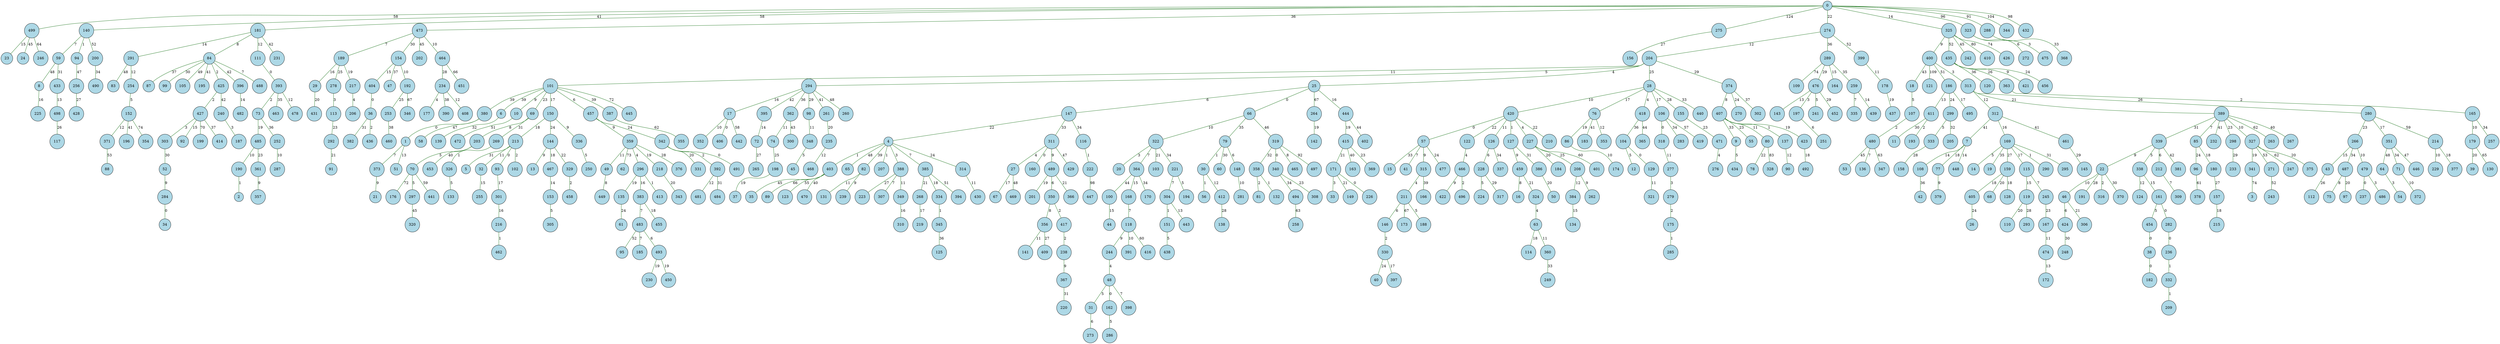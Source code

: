 graph SingleSource {
  node [shape=circle, style=filled, fillcolor=lightblue];
  edge [color=darkgreen];
  380 -- 1 [label="0"];
  190 -- 2 [label="1"];
  341 -- 3 [label="74"];
  147 -- 4 [label="22"];
  213 -- 5 [label="31"];
  101 -- 6 [label="39"];
  312 -- 7 [label="41"];
  59 -- 8 [label="48"];
  407 -- 9 [label="33"];
  101 -- 10 [label="9"];
  411 -- 11 [label="30"];
  104 -- 12 [label="5"];
  144 -- 13 [label="9"];
  169 -- 14 [label="5"];
  57 -- 15 [label="33"];
  459 -- 16 [label="8"];
  294 -- 17 [label="16"];
  400 -- 18 [label="43"];
  169 -- 19 [label="35"];
  322 -- 20 [label="3"];
  373 -- 21 [label="9"];
  339 -- 22 [label="9"];
  499 -- 23 [label="15"];
  499 -- 24 [label="45"];
  204 -- 25 [label="4"];
  405 -- 26 [label="24"];
  311 -- 27 [label="4"];
  204 -- 28 [label="25"];
  189 -- 29 [label="16"];
  79 -- 30 [label="1"];
  48 -- 31 [label="5"];
  213 -- 32 [label="11"];
  171 -- 33 [label="3"];
  284 -- 34 [label="0"];
  403 -- 35 [label="45"];
  404 -- 36 [label="0"];
  198 -- 37 [label="19"];
  454 -- 38 [label="0"];
  179 -- 39 [label="20"];
  330 -- 40 [label="24"];
  57 -- 41 [label="7"];
  108 -- 42 [label="36"];
  266 -- 43 [label="15"];
  100 -- 44 [label="15"];
  348 -- 45 [label="5"];
  22 -- 46 [label="10"];
  154 -- 47 [label="37"];
  244 -- 48 [label="4"];
  359 -- 49 [label="11"];
  386 -- 50 [label="20"];
  1 -- 51 [label="13"];
  303 -- 52 [label="30"];
  480 -- 53 [label="45"];
  64 -- 54 [label="3"];
  407 -- 55 [label="23"];
  30 -- 56 [label="1"];
  420 -- 57 [label="0"];
  380 -- 58 [label="47"];
  140 -- 59 [label="7"];
  79 -- 60 [label="30"];
  135 -- 61 [label="24"];
  359 -- 62 [label="73"];
  324 -- 63 [label="4"];
  351 -- 64 [label="48"];
  4 -- 65 [label="48"];
  25 -- 66 [label="0"];
  27 -- 67 [label="17"];
  159 -- 68 [label="20"];
  101 -- 69 [label="23"];
  203 -- 70 [label="5"];
  351 -- 71 [label="34"];
  395 -- 72 [label="14"];
  393 -- 73 [label="2"];
  362 -- 74 [label="11"];
  487 -- 75 [label="8"];
  28 -- 76 [label="17"];
  7 -- 77 [label="18"];
  80 -- 78 [label="22"];
  66 -- 79 [label="35"];
  407 -- 80 [label="11"];
  358 -- 81 [label="2"];
  4 -- 82 [label="39"];
  291 -- 83 [label="48"];
  181 -- 84 [label="8"];
  389 -- 85 [label="7"];
  76 -- 86 [label="19"];
  84 -- 87 [label="37"];
  371 -- 88 [label="53"];
  403 -- 89 [label="66"];
  137 -- 90 [label="12"];
  292 -- 91 [label="21"];
  427 -- 92 [label="15"];
  213 -- 93 [label="0"];
  140 -- 94 [label="1"];
  483 -- 95 [label="52"];
  85 -- 96 [label="24"];
  487 -- 97 [label="20"];
  294 -- 98 [label="29"];
  84 -- 99 [label="30"];
  364 -- 100 [label="44"];
  204 -- 101 [label="11"];
  213 -- 102 [label="2"];
  322 -- 103 [label="21"];
  418 -- 104 [label="36"];
  84 -- 105 [label="49"];
  28 -- 106 [label="17"];
  18 -- 107 [label="5"];
  7 -- 108 [label="14"];
  289 -- 109 [label="74"];
  119 -- 110 [label="20"];
  181 -- 111 [label="12"];
  43 -- 112 [label="26"];
  278 -- 113 [label="3"];
  63 -- 114 [label="18"];
  169 -- 115 [label="17"];
  147 -- 116 [label="34"];
  498 -- 117 [label="26"];
  168 -- 118 [label="7"];
  115 -- 119 [label="15"];
  435 -- 120 [label="36"];
  400 -- 121 [label="109"];
  420 -- 122 [label="22"];
  403 -- 123 [label="55"];
  338 -- 124 [label="12"];
  345 -- 125 [label="36"];
  420 -- 126 [label="11"];
  420 -- 127 [label="1"];
  159 -- 128 [label="18"];
  104 -- 129 [label="0"];
  179 -- 130 [label="65"];
  82 -- 131 [label="11"];
  358 -- 132 [label="1"];
  326 -- 133 [label="5"];
  384 -- 134 [label="15"];
  296 -- 135 [label="19"];
  480 -- 136 [label="7"];
  407 -- 137 [label="1"];
  412 -- 138 [label="28"];
  6 -- 139 [label="32"];
  0 -- 140 [label="41"];
  356 -- 141 [label="11"];
  264 -- 142 [label="19"];
  476 -- 143 [label="13"];
  150 -- 144 [label="24"];
  461 -- 145 [label="29"];
  211 -- 146 [label="6"];
  25 -- 147 [label="6"];
  79 -- 148 [label="6"];
  171 -- 149 [label="21"];
  101 -- 150 [label="17"];
  304 -- 151 [label="1"];
  254 -- 152 [label="5"];
  467 -- 153 [label="14"];
  473 -- 154 [label="30"];
  28 -- 155 [label="28"];
  275 -- 156 [label="27"];
  180 -- 157 [label="27"];
  333 -- 158 [label="28"];
  169 -- 159 [label="27"];
  311 -- 160 [label="0"];
  338 -- 161 [label="15"];
  48 -- 162 [label="0"];
  415 -- 163 [label="40"];
  289 -- 164 [label="15"];
  363 -- 165 [label="2"];
  315 -- 166 [label="39"];
  245 -- 167 [label="23"];
  364 -- 168 [label="15"];
  312 -- 169 [label="16"];
  364 -- 170 [label="34"];
  415 -- 171 [label="21"];
  474 -- 172 [label="13"];
  211 -- 173 [label="67"];
  86 -- 174 [label="10"];
  279 -- 175 [label="2"];
  70 -- 176 [label="72"];
  234 -- 177 [label="4"];
  399 -- 178 [label="11"];
  165 -- 179 [label="10"];
  85 -- 180 [label="18"];
  0 -- 181 [label="58"];
  38 -- 182 [label="0"];
  76 -- 183 [label="41"];
  227 -- 184 [label="20"];
  483 -- 185 [label="7"];
  400 -- 186 [label="51"];
  240 -- 187 [label="3"];
  211 -- 188 [label="5"];
  473 -- 189 [label="7"];
  485 -- 190 [label="10"];
  22 -- 191 [label="28"];
  154 -- 192 [label="10"];
  411 -- 193 [label="2"];
  221 -- 194 [label="5"];
  84 -- 195 [label="41"];
  152 -- 196 [label="41"];
  476 -- 197 [label="3"];
  74 -- 198 [label="25"];
  427 -- 199 [label="70"];
  140 -- 200 [label="52"];
  489 -- 201 [label="19"];
  473 -- 202 [label="45"];
  69 -- 203 [label="8"];
  274 -- 204 [label="12"];
  299 -- 205 [label="32"];
  217 -- 206 [label="4"];
  4 -- 207 [label="1"];
  227 -- 208 [label="25"];
  332 -- 209 [label="1"];
  420 -- 210 [label="22"];
  315 -- 211 [label="4"];
  339 -- 212 [label="6"];
  150 -- 213 [label="18"];
  280 -- 214 [label="59"];
  157 -- 215 [label="18"];
  301 -- 216 [label="16"];
  189 -- 217 [label="19"];
  359 -- 218 [label="19"];
  268 -- 219 [label="17"];
  367 -- 220 [label="31"];
  322 -- 221 [label="34"];
  116 -- 222 [label="1"];
  388 -- 223 [label="27"];
  228 -- 224 [label="5"];
  8 -- 225 [label="16"];
  171 -- 226 [label="0"];
  420 -- 227 [label="4"];
  126 -- 228 [label="6"];
  214 -- 229 [label="10"];
  493 -- 230 [label="19"];
  181 -- 231 [label="42"];
  389 -- 232 [label="41"];
  298 -- 233 [label="29"];
  464 -- 234 [label="28"];
  261 -- 235 [label="20"];
  282 -- 236 [label="0"];
  479 -- 237 [label="0"];
  417 -- 238 [label="2"];
  82 -- 239 [label="9"];
  425 -- 240 [label="42"];
  476 -- 241 [label="5"];
  325 -- 242 [label="45"];
  271 -- 243 [label="52"];
  118 -- 244 [label="9"];
  115 -- 245 [label="7"];
  499 -- 246 [label="64"];
  327 -- 247 [label="62"];
  424 -- 248 [label="30"];
  360 -- 249 [label="33"];
  336 -- 250 [label="5"];
  197 -- 251 [label="6"];
  73 -- 252 [label="36"];
  192 -- 253 [label="25"];
  291 -- 254 [label="12"];
  32 -- 255 [label="15"];
  94 -- 256 [label="47"];
  165 -- 257 [label="34"];
  494 -- 258 [label="63"];
  289 -- 259 [label="35"];
  294 -- 260 [label="48"];
  294 -- 261 [label="41"];
  208 -- 262 [label="9"];
  389 -- 263 [label="62"];
  25 -- 264 [label="67"];
  72 -- 265 [label="27"];
  280 -- 266 [label="23"];
  389 -- 267 [label="40"];
  385 -- 268 [label="21"];
  69 -- 269 [label="31"];
  374 -- 270 [label="24"];
  327 -- 271 [label="53"];
  323 -- 272 [label="6"];
  31 -- 273 [label="6"];
  0 -- 274 [label="22"];
  0 -- 275 [label="124"];
  471 -- 276 [label="4"];
  318 -- 277 [label="11"];
  189 -- 278 [label="25"];
  277 -- 279 [label="3"];
  313 -- 280 [label="26"];
  148 -- 281 [label="10"];
  161 -- 282 [label="0"];
  106 -- 283 [label="34"];
  52 -- 284 [label="9"];
  175 -- 285 [label="1"];
  162 -- 286 [label="5"];
  252 -- 287 [label="10"];
  0 -- 288 [label="91"];
  274 -- 289 [label="36"];
  169 -- 290 [label="1"];
  181 -- 291 [label="14"];
  113 -- 292 [label="23"];
  119 -- 293 [label="28"];
  204 -- 294 [label="5"];
  169 -- 295 [label="31"];
  359 -- 296 [label="4"];
  70 -- 297 [label="5"];
  389 -- 298 [label="23"];
  186 -- 299 [label="24"];
  362 -- 300 [label="43"];
  93 -- 301 [label="17"];
  374 -- 302 [label="37"];
  427 -- 303 [label="3"];
  221 -- 304 [label="7"];
  153 -- 305 [label="5"];
  46 -- 306 [label="21"];
  388 -- 307 [label="7"];
  340 -- 308 [label="23"];
  212 -- 309 [label="7"];
  349 -- 310 [label="16"];
  147 -- 311 [label="33"];
  313 -- 312 [label="12"];
  400 -- 313 [label="3"];
  4 -- 314 [label="24"];
  57 -- 315 [label="9"];
  22 -- 316 [label="2"];
  228 -- 317 [label="29"];
  106 -- 318 [label="0"];
  66 -- 319 [label="46"];
  297 -- 320 [label="45"];
  129 -- 321 [label="11"];
  66 -- 322 [label="10"];
  0 -- 323 [label="96"];
  459 -- 324 [label="21"];
  0 -- 325 [label="14"];
  269 -- 326 [label="1"];
  389 -- 327 [label="10"];
  80 -- 328 [label="83"];
  144 -- 329 [label="22"];
  146 -- 330 [label="2"];
  342 -- 331 [label="20"];
  236 -- 332 [label="1"];
  299 -- 333 [label="5"];
  385 -- 334 [label="18"];
  259 -- 335 [label="7"];
  150 -- 336 [label="9"];
  126 -- 337 [label="34"];
  339 -- 338 [label="5"];
  389 -- 339 [label="31"];
  319 -- 340 [label="0"];
  327 -- 341 [label="19"];
  457 -- 342 [label="24"];
  218 -- 343 [label="20"];
  0 -- 344 [label="104"];
  334 -- 345 [label="1"];
  192 -- 346 [label="67"];
  480 -- 347 [label="63"];
  98 -- 348 [label="11"];
  388 -- 349 [label="11"];
  489 -- 350 [label="6"];
  280 -- 351 [label="17"];
  17 -- 352 [label="10"];
  76 -- 353 [label="12"];
  152 -- 354 [label="74"];
  387 -- 355 [label="62"];
  350 -- 356 [label="8"];
  361 -- 357 [label="9"];
  319 -- 358 [label="32"];
  457 -- 359 [label="9"];
  63 -- 360 [label="11"];
  485 -- 361 [label="23"];
  294 -- 362 [label="36"];
  435 -- 363 [label="26"];
  322 -- 364 [label="7"];
  418 -- 365 [label="44"];
  489 -- 366 [label="21"];
  238 -- 367 [label="9"];
  288 -- 368 [label="33"];
  415 -- 369 [label="23"];
  22 -- 370 [label="30"];
  152 -- 371 [label="12"];
  71 -- 372 [label="10"];
  1 -- 373 [label="7"];
  204 -- 374 [label="29"];
  327 -- 375 [label="20"];
  359 -- 376 [label="28"];
  214 -- 377 [label="18"];
  96 -- 378 [label="61"];
  77 -- 379 [label="9"];
  101 -- 380 [label="39"];
  339 -- 381 [label="42"];
  36 -- 382 [label="31"];
  296 -- 383 [label="16"];
  208 -- 384 [label="12"];
  4 -- 385 [label="7"];
  127 -- 386 [label="31"];
  101 -- 387 [label="39"];
  4 -- 388 [label="3"];
  313 -- 389 [label="21"];
  234 -- 390 [label="38"];
  118 -- 391 [label="10"];
  342 -- 392 [label="2"];
  111 -- 393 [label="0"];
  385 -- 394 [label="51"];
  294 -- 395 [label="42"];
  84 -- 396 [label="42"];
  330 -- 397 [label="17"];
  48 -- 398 [label="7"];
  274 -- 399 [label="52"];
  325 -- 400 [label="9"];
  227 -- 401 [label="60"];
  444 -- 402 [label="44"];
  4 -- 403 [label="1"];
  154 -- 404 [label="15"];
  159 -- 405 [label="18"];
  17 -- 406 [label="0"];
  374 -- 407 [label="8"];
  234 -- 408 [label="12"];
  356 -- 409 [label="27"];
  325 -- 410 [label="80"];
  186 -- 411 [label="13"];
  30 -- 412 [label="12"];
  296 -- 413 [label="1"];
  427 -- 414 [label="37"];
  444 -- 415 [label="19"];
  118 -- 416 [label="60"];
  350 -- 417 [label="2"];
  28 -- 418 [label="4"];
  106 -- 419 [label="57"];
  28 -- 420 [label="10"];
  435 -- 421 [label="9"];
  466 -- 422 [label="9"];
  407 -- 423 [label="19"];
  46 -- 424 [label="6"];
  84 -- 425 [label="2"];
  325 -- 426 [label="74"];
  425 -- 427 [label="2"];
  256 -- 428 [label="27"];
  311 -- 429 [label="47"];
  314 -- 430 [label="11"];
  29 -- 431 [label="20"];
  0 -- 432 [label="98"];
  59 -- 433 [label="31"];
  9 -- 434 [label="5"];
  325 -- 435 [label="52"];
  36 -- 436 [label="2"];
  178 -- 437 [label="19"];
  151 -- 438 [label="5"];
  259 -- 439 [label="14"];
  28 -- 440 [label="33"];
  70 -- 441 [label="59"];
  17 -- 442 [label="58"];
  304 -- 443 [label="13"];
  25 -- 444 [label="16"];
  101 -- 445 [label="72"];
  351 -- 446 [label="47"];
  222 -- 447 [label="98"];
  7 -- 448 [label="14"];
  49 -- 449 [label="8"];
  493 -- 450 [label="19"];
  464 -- 451 [label="66"];
  476 -- 452 [label="29"];
  203 -- 453 [label="40"];
  161 -- 454 [label="5"];
  383 -- 455 [label="18"];
  435 -- 456 [label="24"];
  101 -- 457 [label="6"];
  329 -- 458 [label="2"];
  127 -- 459 [label="9"];
  253 -- 460 [label="38"];
  312 -- 461 [label="41"];
  216 -- 462 [label="1"];
  393 -- 463 [label="35"];
  473 -- 464 [label="10"];
  319 -- 465 [label="8"];
  122 -- 466 [label="4"];
  144 -- 467 [label="18"];
  235 -- 468 [label="12"];
  27 -- 469 [label="48"];
  403 -- 470 [label="40"];
  155 -- 471 [label="23"];
  10 -- 472 [label="51"];
  0 -- 473 [label="36"];
  167 -- 474 [label="11"];
  323 -- 475 [label="3"];
  289 -- 476 [label="29"];
  57 -- 477 [label="24"];
  393 -- 478 [label="12"];
  266 -- 479 [label="10"];
  107 -- 480 [label="2"];
  392 -- 481 [label="12"];
  396 -- 482 [label="14"];
  383 -- 483 [label="7"];
  392 -- 484 [label="31"];
  73 -- 485 [label="19"];
  479 -- 486 [label="3"];
  266 -- 487 [label="34"];
  84 -- 488 [label="7"];
  311 -- 489 [label="9"];
  200 -- 490 [label="34"];
  342 -- 491 [label="0"];
  423 -- 492 [label="18"];
  483 -- 493 [label="6"];
  340 -- 494 [label="34"];
  186 -- 495 [label="17"];
  466 -- 496 [label="2"];
  319 -- 497 [label="92"];
  433 -- 498 [label="13"];
  0 -- 499 [label="58"];
}
